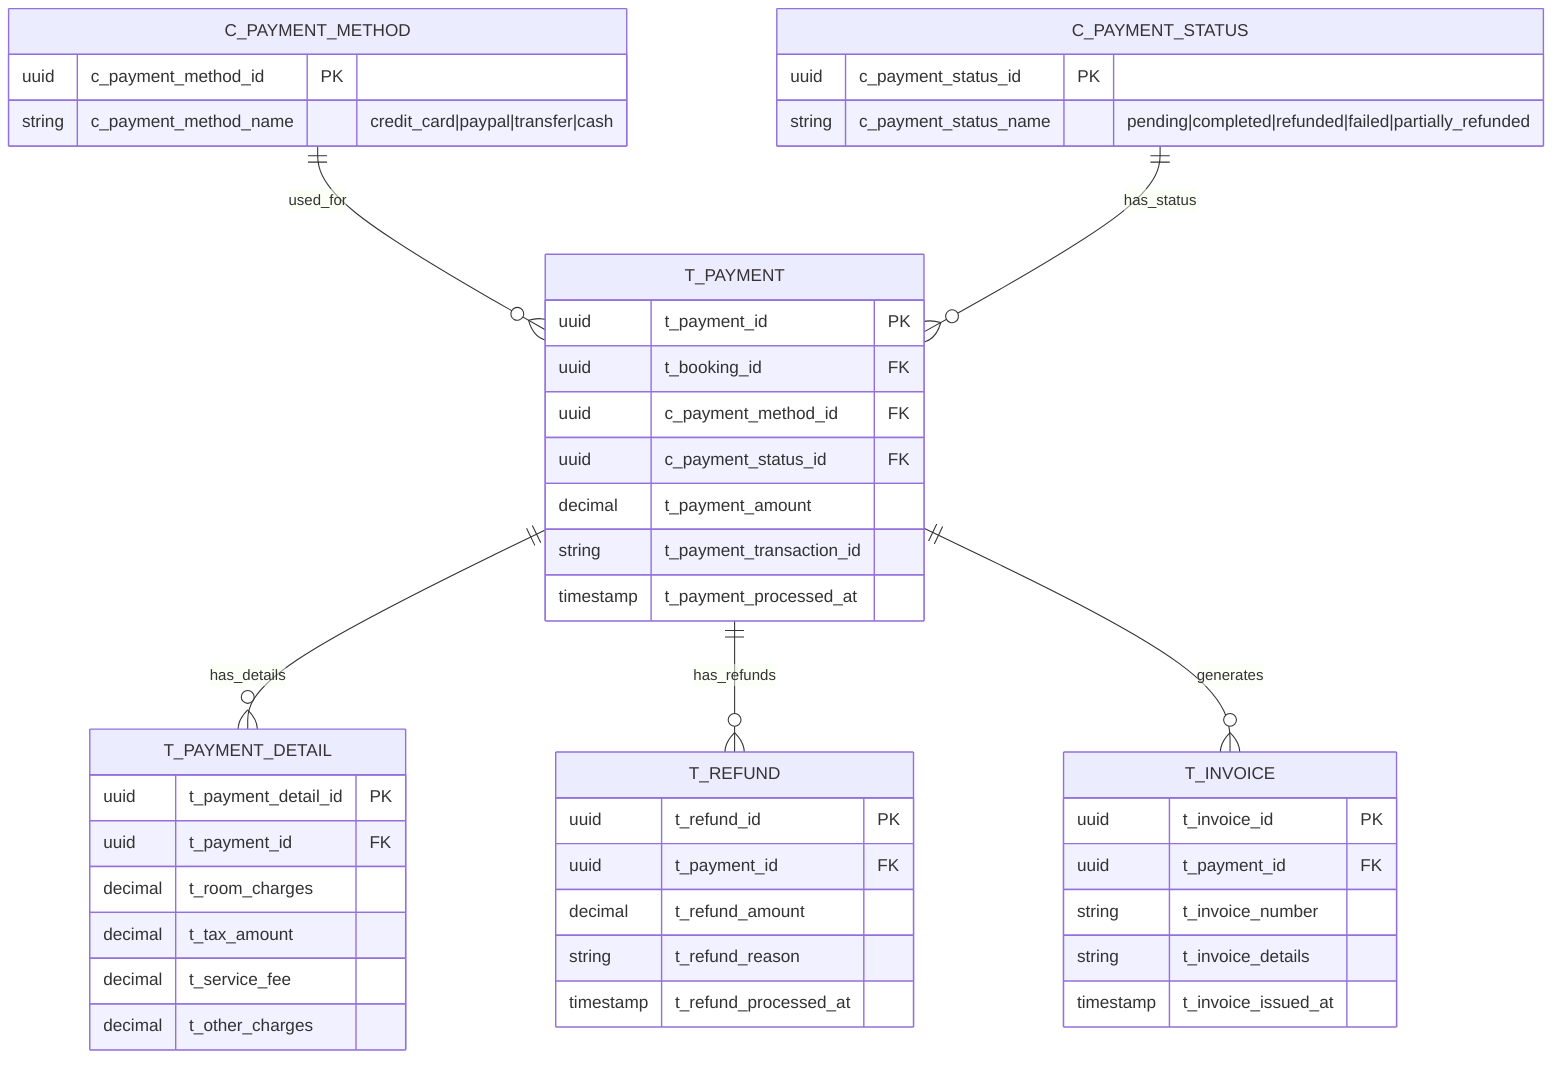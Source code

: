 erDiagram
    %% ========= CATÁLOGOS =========
    C_PAYMENT_METHOD {
        uuid c_payment_method_id PK
        string c_payment_method_name "credit_card|paypal|transfer|cash"
    }

    C_PAYMENT_STATUS {
        uuid c_payment_status_id PK
        string c_payment_status_name "pending|completed|refunded|failed|partially_refunded"
    }

    %% ========= TRANSACCIONALES =========
    T_PAYMENT {
        uuid t_payment_id PK
        uuid t_booking_id FK
        uuid c_payment_method_id FK
        uuid c_payment_status_id FK
        decimal t_payment_amount
        string t_payment_transaction_id
        timestamp t_payment_processed_at
    }

    T_PAYMENT_DETAIL {
        uuid t_payment_detail_id PK
        uuid t_payment_id FK
        decimal t_room_charges
        decimal t_tax_amount
        decimal t_service_fee
        decimal t_other_charges
    }

    T_REFUND {
        uuid t_refund_id PK
        uuid t_payment_id FK
        decimal t_refund_amount
        string t_refund_reason
        timestamp t_refund_processed_at
    }

    T_INVOICE {
        uuid t_invoice_id PK
        uuid t_payment_id FK
        string t_invoice_number
        string t_invoice_details
        timestamp t_invoice_issued_at
    }

    %% ========= RELACIONES =========
    C_PAYMENT_METHOD ||--o{ T_PAYMENT : "used_for"
    C_PAYMENT_STATUS ||--o{ T_PAYMENT : "has_status"
    T_PAYMENT ||--o{ T_PAYMENT_DETAIL : "has_details"
    T_PAYMENT ||--o{ T_REFUND : "has_refunds"
    T_PAYMENT ||--o{ T_INVOICE : "generates"